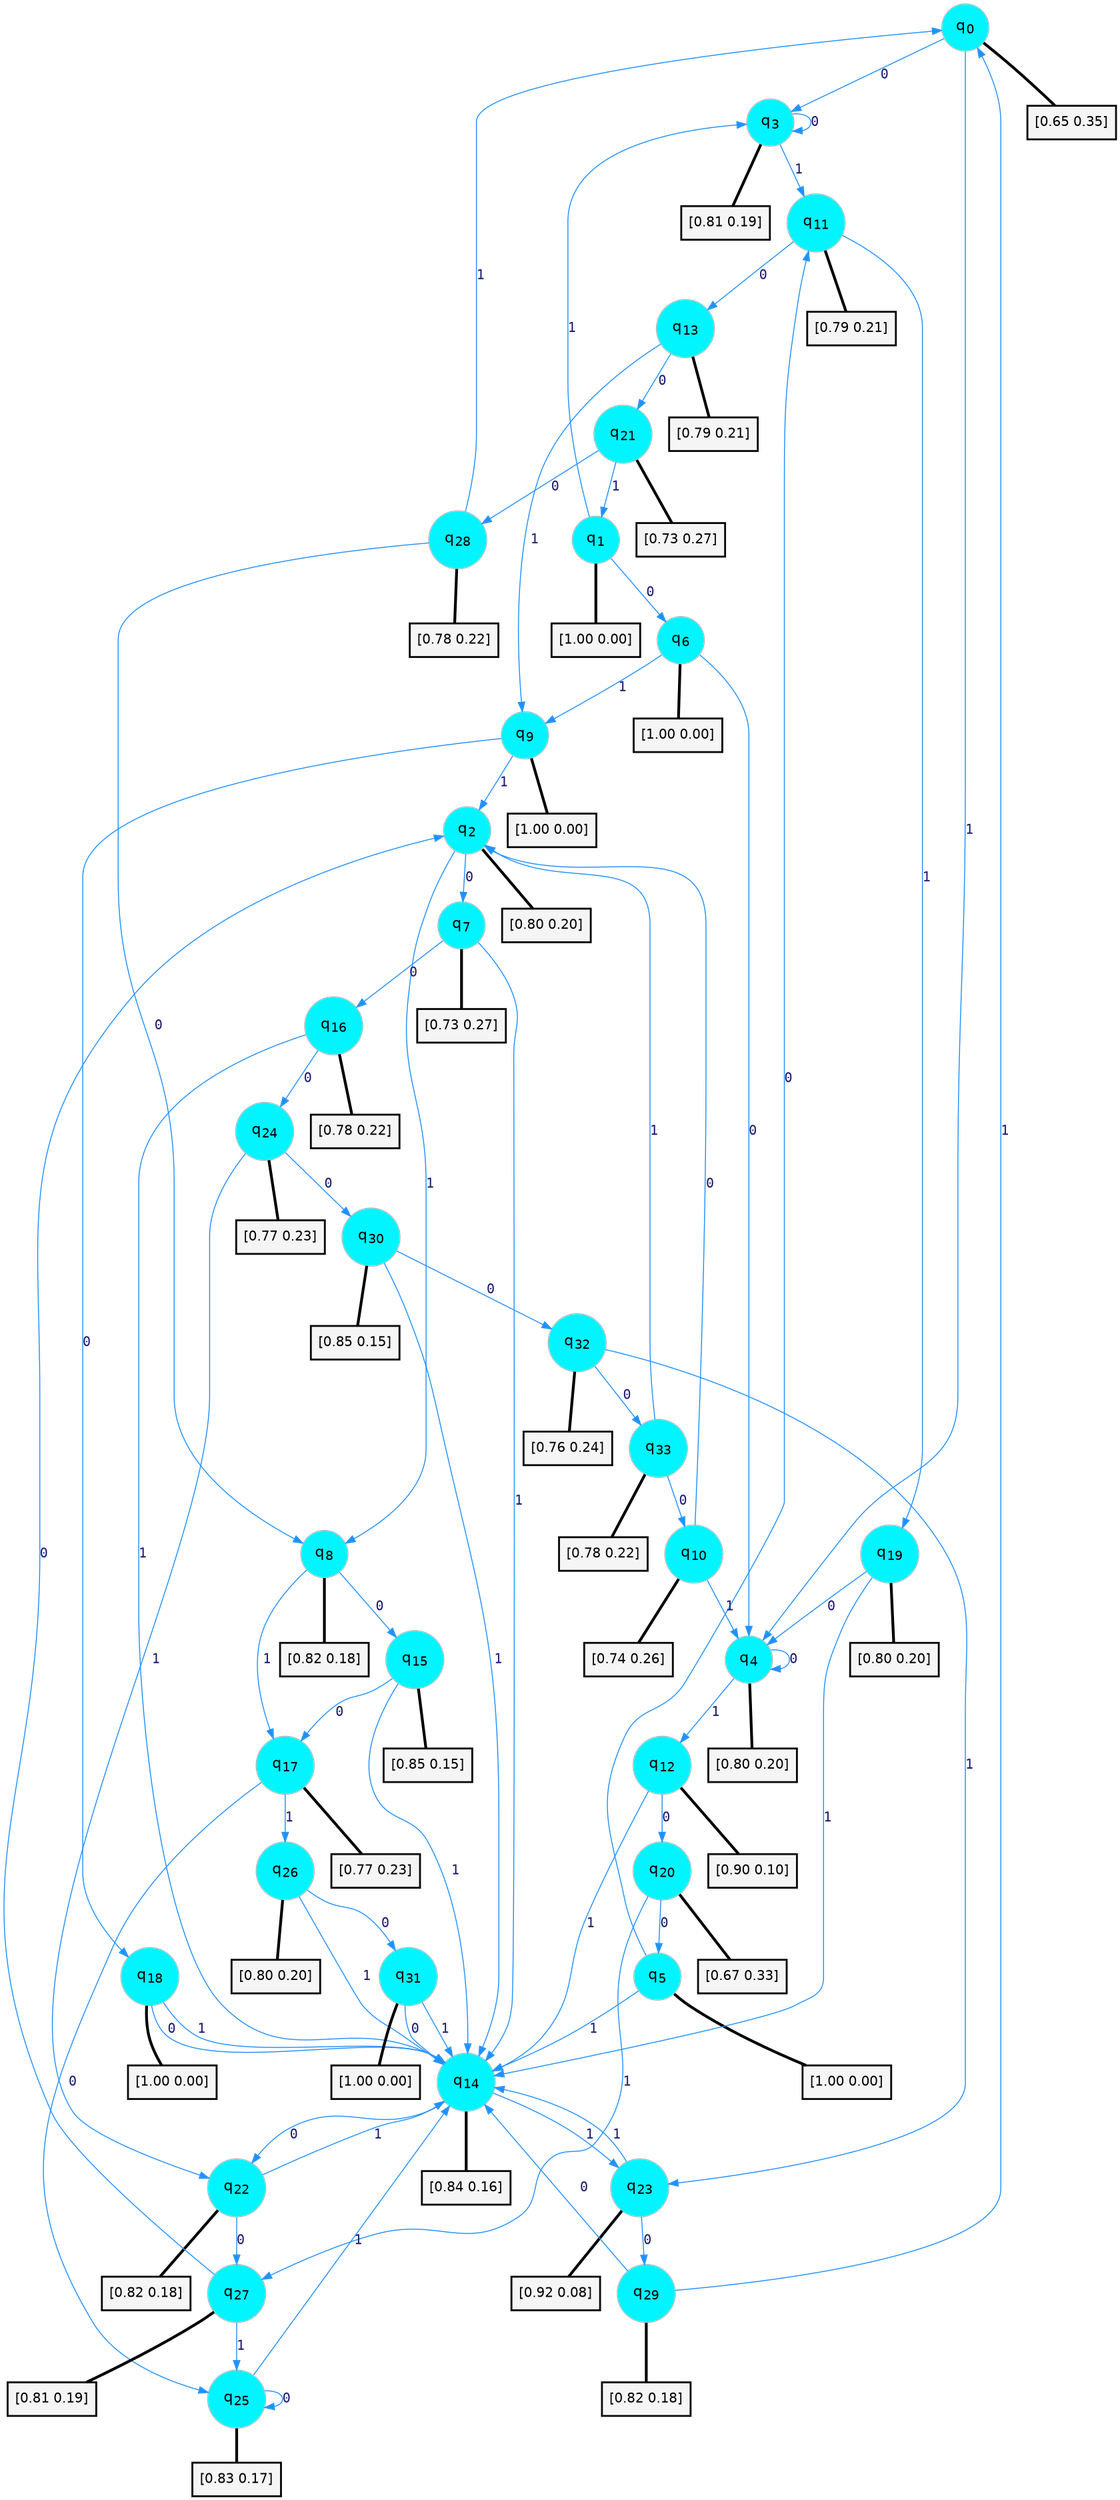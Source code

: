 digraph G {
graph [
bgcolor=transparent, dpi=300, rankdir=TD, size="40,25"];
node [
color=gray, fillcolor=turquoise1, fontcolor=black, fontname=Helvetica, fontsize=16, fontweight=bold, shape=circle, style=filled];
edge [
arrowsize=1, color=dodgerblue1, fontcolor=midnightblue, fontname=courier, fontweight=bold, penwidth=1, style=solid, weight=20];
0[label=<q<SUB>0</SUB>>];
1[label=<q<SUB>1</SUB>>];
2[label=<q<SUB>2</SUB>>];
3[label=<q<SUB>3</SUB>>];
4[label=<q<SUB>4</SUB>>];
5[label=<q<SUB>5</SUB>>];
6[label=<q<SUB>6</SUB>>];
7[label=<q<SUB>7</SUB>>];
8[label=<q<SUB>8</SUB>>];
9[label=<q<SUB>9</SUB>>];
10[label=<q<SUB>10</SUB>>];
11[label=<q<SUB>11</SUB>>];
12[label=<q<SUB>12</SUB>>];
13[label=<q<SUB>13</SUB>>];
14[label=<q<SUB>14</SUB>>];
15[label=<q<SUB>15</SUB>>];
16[label=<q<SUB>16</SUB>>];
17[label=<q<SUB>17</SUB>>];
18[label=<q<SUB>18</SUB>>];
19[label=<q<SUB>19</SUB>>];
20[label=<q<SUB>20</SUB>>];
21[label=<q<SUB>21</SUB>>];
22[label=<q<SUB>22</SUB>>];
23[label=<q<SUB>23</SUB>>];
24[label=<q<SUB>24</SUB>>];
25[label=<q<SUB>25</SUB>>];
26[label=<q<SUB>26</SUB>>];
27[label=<q<SUB>27</SUB>>];
28[label=<q<SUB>28</SUB>>];
29[label=<q<SUB>29</SUB>>];
30[label=<q<SUB>30</SUB>>];
31[label=<q<SUB>31</SUB>>];
32[label=<q<SUB>32</SUB>>];
33[label=<q<SUB>33</SUB>>];
34[label="[0.65 0.35]", shape=box,fontcolor=black, fontname=Helvetica, fontsize=14, penwidth=2, fillcolor=whitesmoke,color=black];
35[label="[1.00 0.00]", shape=box,fontcolor=black, fontname=Helvetica, fontsize=14, penwidth=2, fillcolor=whitesmoke,color=black];
36[label="[0.80 0.20]", shape=box,fontcolor=black, fontname=Helvetica, fontsize=14, penwidth=2, fillcolor=whitesmoke,color=black];
37[label="[0.81 0.19]", shape=box,fontcolor=black, fontname=Helvetica, fontsize=14, penwidth=2, fillcolor=whitesmoke,color=black];
38[label="[0.80 0.20]", shape=box,fontcolor=black, fontname=Helvetica, fontsize=14, penwidth=2, fillcolor=whitesmoke,color=black];
39[label="[1.00 0.00]", shape=box,fontcolor=black, fontname=Helvetica, fontsize=14, penwidth=2, fillcolor=whitesmoke,color=black];
40[label="[1.00 0.00]", shape=box,fontcolor=black, fontname=Helvetica, fontsize=14, penwidth=2, fillcolor=whitesmoke,color=black];
41[label="[0.73 0.27]", shape=box,fontcolor=black, fontname=Helvetica, fontsize=14, penwidth=2, fillcolor=whitesmoke,color=black];
42[label="[0.82 0.18]", shape=box,fontcolor=black, fontname=Helvetica, fontsize=14, penwidth=2, fillcolor=whitesmoke,color=black];
43[label="[1.00 0.00]", shape=box,fontcolor=black, fontname=Helvetica, fontsize=14, penwidth=2, fillcolor=whitesmoke,color=black];
44[label="[0.74 0.26]", shape=box,fontcolor=black, fontname=Helvetica, fontsize=14, penwidth=2, fillcolor=whitesmoke,color=black];
45[label="[0.79 0.21]", shape=box,fontcolor=black, fontname=Helvetica, fontsize=14, penwidth=2, fillcolor=whitesmoke,color=black];
46[label="[0.90 0.10]", shape=box,fontcolor=black, fontname=Helvetica, fontsize=14, penwidth=2, fillcolor=whitesmoke,color=black];
47[label="[0.79 0.21]", shape=box,fontcolor=black, fontname=Helvetica, fontsize=14, penwidth=2, fillcolor=whitesmoke,color=black];
48[label="[0.84 0.16]", shape=box,fontcolor=black, fontname=Helvetica, fontsize=14, penwidth=2, fillcolor=whitesmoke,color=black];
49[label="[0.85 0.15]", shape=box,fontcolor=black, fontname=Helvetica, fontsize=14, penwidth=2, fillcolor=whitesmoke,color=black];
50[label="[0.78 0.22]", shape=box,fontcolor=black, fontname=Helvetica, fontsize=14, penwidth=2, fillcolor=whitesmoke,color=black];
51[label="[0.77 0.23]", shape=box,fontcolor=black, fontname=Helvetica, fontsize=14, penwidth=2, fillcolor=whitesmoke,color=black];
52[label="[1.00 0.00]", shape=box,fontcolor=black, fontname=Helvetica, fontsize=14, penwidth=2, fillcolor=whitesmoke,color=black];
53[label="[0.80 0.20]", shape=box,fontcolor=black, fontname=Helvetica, fontsize=14, penwidth=2, fillcolor=whitesmoke,color=black];
54[label="[0.67 0.33]", shape=box,fontcolor=black, fontname=Helvetica, fontsize=14, penwidth=2, fillcolor=whitesmoke,color=black];
55[label="[0.73 0.27]", shape=box,fontcolor=black, fontname=Helvetica, fontsize=14, penwidth=2, fillcolor=whitesmoke,color=black];
56[label="[0.82 0.18]", shape=box,fontcolor=black, fontname=Helvetica, fontsize=14, penwidth=2, fillcolor=whitesmoke,color=black];
57[label="[0.92 0.08]", shape=box,fontcolor=black, fontname=Helvetica, fontsize=14, penwidth=2, fillcolor=whitesmoke,color=black];
58[label="[0.77 0.23]", shape=box,fontcolor=black, fontname=Helvetica, fontsize=14, penwidth=2, fillcolor=whitesmoke,color=black];
59[label="[0.83 0.17]", shape=box,fontcolor=black, fontname=Helvetica, fontsize=14, penwidth=2, fillcolor=whitesmoke,color=black];
60[label="[0.80 0.20]", shape=box,fontcolor=black, fontname=Helvetica, fontsize=14, penwidth=2, fillcolor=whitesmoke,color=black];
61[label="[0.81 0.19]", shape=box,fontcolor=black, fontname=Helvetica, fontsize=14, penwidth=2, fillcolor=whitesmoke,color=black];
62[label="[0.78 0.22]", shape=box,fontcolor=black, fontname=Helvetica, fontsize=14, penwidth=2, fillcolor=whitesmoke,color=black];
63[label="[0.82 0.18]", shape=box,fontcolor=black, fontname=Helvetica, fontsize=14, penwidth=2, fillcolor=whitesmoke,color=black];
64[label="[0.85 0.15]", shape=box,fontcolor=black, fontname=Helvetica, fontsize=14, penwidth=2, fillcolor=whitesmoke,color=black];
65[label="[1.00 0.00]", shape=box,fontcolor=black, fontname=Helvetica, fontsize=14, penwidth=2, fillcolor=whitesmoke,color=black];
66[label="[0.76 0.24]", shape=box,fontcolor=black, fontname=Helvetica, fontsize=14, penwidth=2, fillcolor=whitesmoke,color=black];
67[label="[0.78 0.22]", shape=box,fontcolor=black, fontname=Helvetica, fontsize=14, penwidth=2, fillcolor=whitesmoke,color=black];
0->3 [label=0];
0->4 [label=1];
0->34 [arrowhead=none, penwidth=3,color=black];
1->6 [label=0];
1->3 [label=1];
1->35 [arrowhead=none, penwidth=3,color=black];
2->7 [label=0];
2->8 [label=1];
2->36 [arrowhead=none, penwidth=3,color=black];
3->3 [label=0];
3->11 [label=1];
3->37 [arrowhead=none, penwidth=3,color=black];
4->4 [label=0];
4->12 [label=1];
4->38 [arrowhead=none, penwidth=3,color=black];
5->11 [label=0];
5->14 [label=1];
5->39 [arrowhead=none, penwidth=3,color=black];
6->4 [label=0];
6->9 [label=1];
6->40 [arrowhead=none, penwidth=3,color=black];
7->16 [label=0];
7->14 [label=1];
7->41 [arrowhead=none, penwidth=3,color=black];
8->15 [label=0];
8->17 [label=1];
8->42 [arrowhead=none, penwidth=3,color=black];
9->18 [label=0];
9->2 [label=1];
9->43 [arrowhead=none, penwidth=3,color=black];
10->2 [label=0];
10->4 [label=1];
10->44 [arrowhead=none, penwidth=3,color=black];
11->13 [label=0];
11->19 [label=1];
11->45 [arrowhead=none, penwidth=3,color=black];
12->20 [label=0];
12->14 [label=1];
12->46 [arrowhead=none, penwidth=3,color=black];
13->21 [label=0];
13->9 [label=1];
13->47 [arrowhead=none, penwidth=3,color=black];
14->22 [label=0];
14->23 [label=1];
14->48 [arrowhead=none, penwidth=3,color=black];
15->17 [label=0];
15->14 [label=1];
15->49 [arrowhead=none, penwidth=3,color=black];
16->24 [label=0];
16->14 [label=1];
16->50 [arrowhead=none, penwidth=3,color=black];
17->25 [label=0];
17->26 [label=1];
17->51 [arrowhead=none, penwidth=3,color=black];
18->14 [label=0];
18->14 [label=1];
18->52 [arrowhead=none, penwidth=3,color=black];
19->4 [label=0];
19->14 [label=1];
19->53 [arrowhead=none, penwidth=3,color=black];
20->5 [label=0];
20->27 [label=1];
20->54 [arrowhead=none, penwidth=3,color=black];
21->28 [label=0];
21->1 [label=1];
21->55 [arrowhead=none, penwidth=3,color=black];
22->27 [label=0];
22->14 [label=1];
22->56 [arrowhead=none, penwidth=3,color=black];
23->29 [label=0];
23->14 [label=1];
23->57 [arrowhead=none, penwidth=3,color=black];
24->30 [label=0];
24->22 [label=1];
24->58 [arrowhead=none, penwidth=3,color=black];
25->25 [label=0];
25->14 [label=1];
25->59 [arrowhead=none, penwidth=3,color=black];
26->31 [label=0];
26->14 [label=1];
26->60 [arrowhead=none, penwidth=3,color=black];
27->2 [label=0];
27->25 [label=1];
27->61 [arrowhead=none, penwidth=3,color=black];
28->8 [label=0];
28->0 [label=1];
28->62 [arrowhead=none, penwidth=3,color=black];
29->14 [label=0];
29->0 [label=1];
29->63 [arrowhead=none, penwidth=3,color=black];
30->32 [label=0];
30->14 [label=1];
30->64 [arrowhead=none, penwidth=3,color=black];
31->14 [label=0];
31->14 [label=1];
31->65 [arrowhead=none, penwidth=3,color=black];
32->33 [label=0];
32->23 [label=1];
32->66 [arrowhead=none, penwidth=3,color=black];
33->10 [label=0];
33->2 [label=1];
33->67 [arrowhead=none, penwidth=3,color=black];
}
